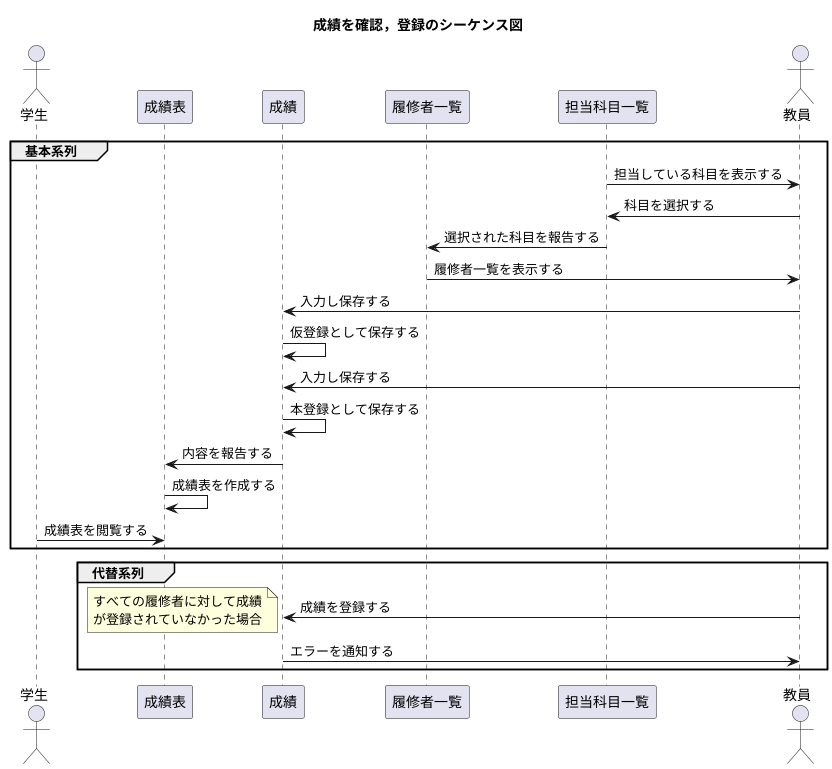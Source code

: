 @startuml 6-4
title 成績を確認，登録のシーケンス図
'クラス等
actor 学生 as foo1
participant 成績表 as foo2
participant 成績 as foo3
participant 履修者一覧 as foo4
participant 担当科目一覧 as foo5
actor 教員 as foo6

group 基本系列
    foo5 -> foo6 : 担当している科目を表示する
    foo6 -> foo5 : 科目を選択する
    foo5 -> foo4 : 選択された科目を報告する
    foo4 -> foo6 : 履修者一覧を表示する
    foo6 -> foo3 : 入力し保存する
    foo3 -> foo3 : 仮登録として保存する
    foo6 -> foo3 : 入力し保存する
    foo3 -> foo3 : 本登録として保存する
    foo3 -> foo2 : 内容を報告する
    foo2 -> foo2 : 成績表を作成する
    foo1 -> foo2 : 成績表を閲覧する
end

group 代替系列
    foo6 -> foo3 : 成績を登録する
    note left
        すべての履修者に対して成績
        が登録されていなかった場合
    end note
    foo3 -> foo6 : エラーを通知する
end

@enduml